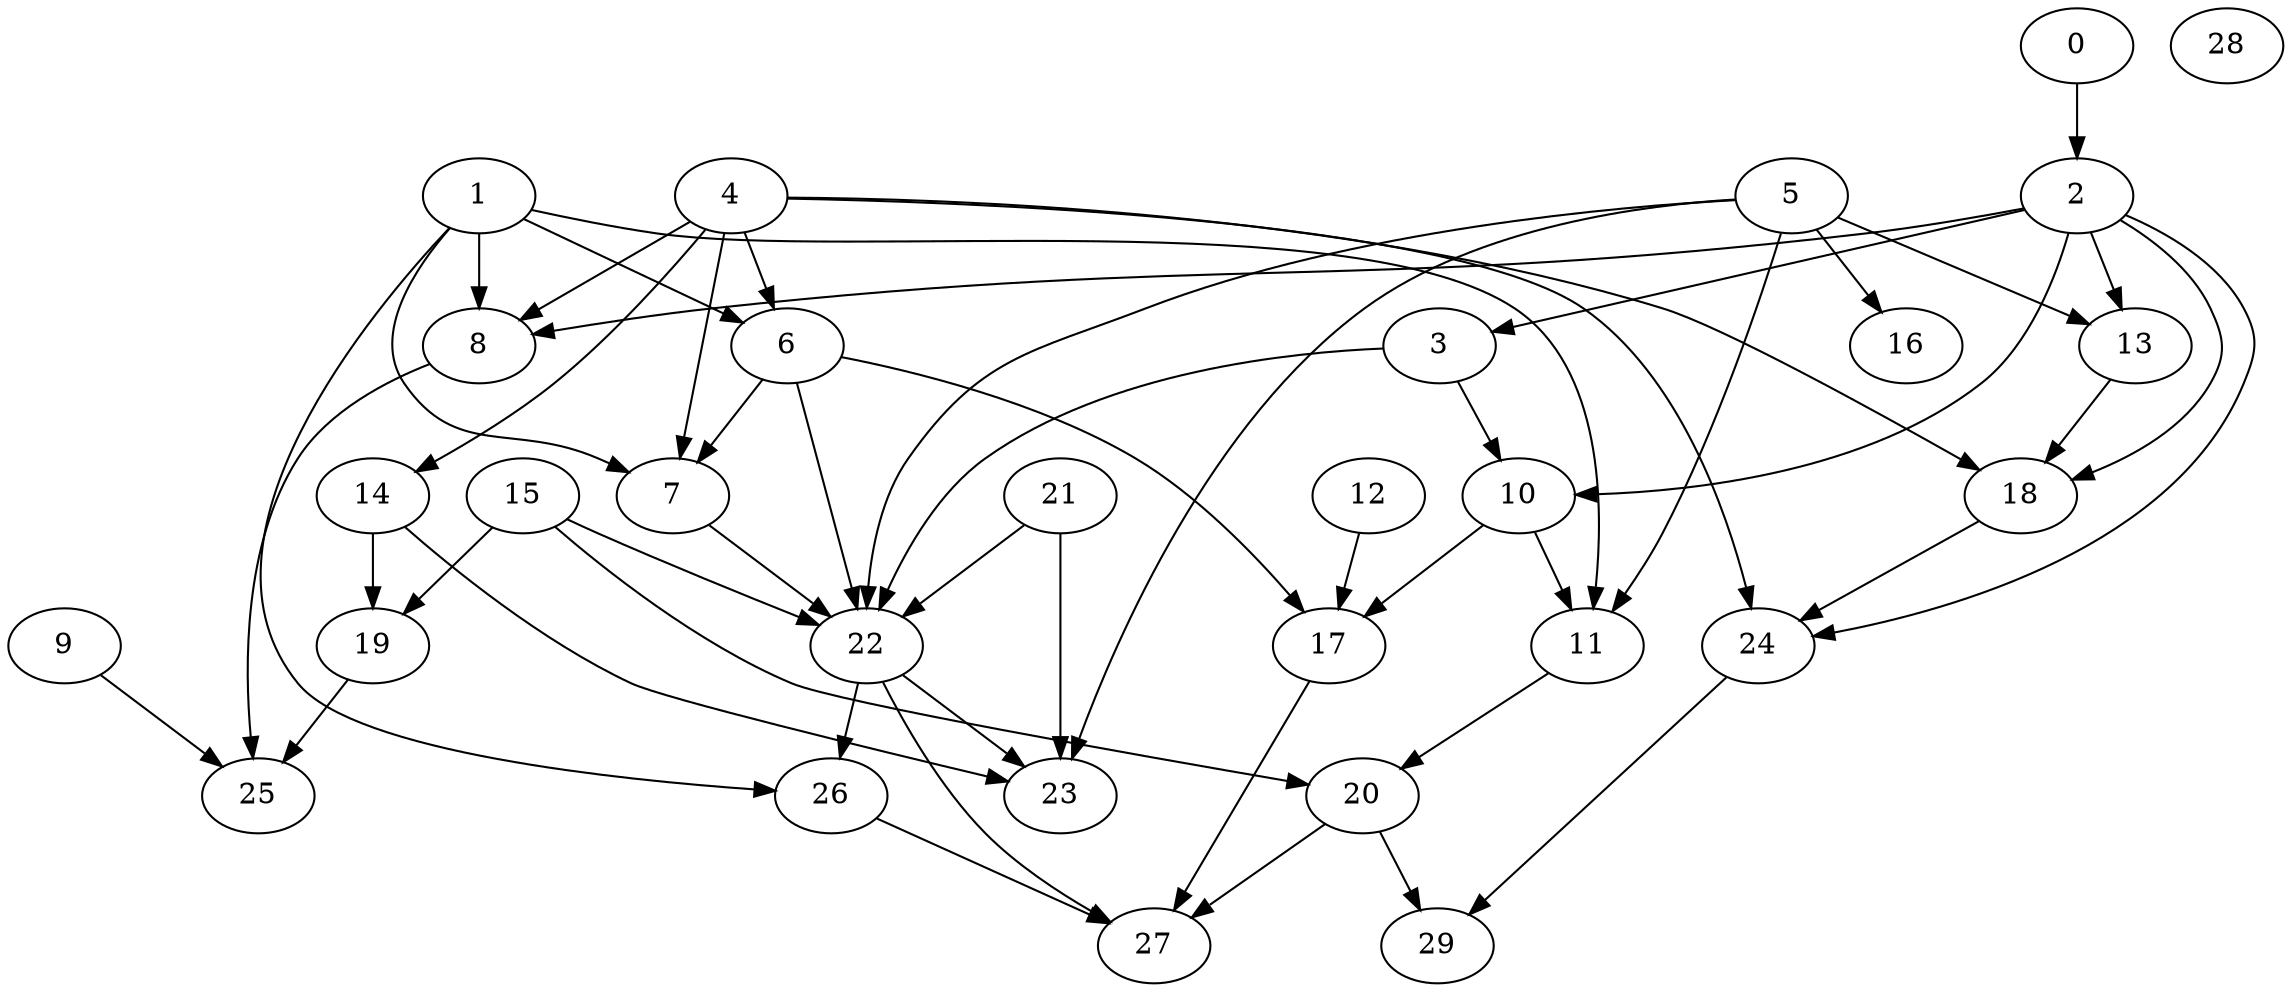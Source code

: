 digraph "Random_Nodes_30_Density_1.77_CCR_0.10_WeightType_Random" {
	graph ["Duplicate states"=0,
		GraphType=Random,
		"Max states in OPEN"=0,
		Modes="120000ms; topo-ordered tasks, ; Pruning: task equivalence, fixed order ready list, ; F-value: ; Optimisation: best schedule length (\
SL) optimisation on equal, ",
		NumberOfTasks=30,
		"Pruned using list schedule length"=49132433,
		"States removed from OPEN"=0,
		TargetSystem="Homogeneous-2",
		"Time to schedule (ms)"=33627,
		"Total idle time"=0,
		"Total schedule length"=1537,
		"Total sequential time"=3064,
		"Total states created"=206787009
	];
	0	["Finish time"=455,
		Processor=0,
		"Start time"=325,
		Weight=130];
	2	["Finish time"=631,
		Processor=1,
		"Start time"=534,
		Weight=97];
	0 -> 2	[Weight=3];
	3	["Finish time"=777,
		Processor=1,
		"Start time"=631,
		Weight=146];
	2 -> 3	[Weight=5];
	13	["Finish time"=796,
		Processor=0,
		"Start time"=650,
		Weight=146];
	2 -> 13	[Weight=10];
	10	["Finish time"=926,
		Processor=0,
		"Start time"=796,
		Weight=130];
	2 -> 10	[Weight=2];
	18	["Finish time"=1181,
		Processor=1,
		"Start time"=1084,
		Weight=97];
	2 -> 18	[Weight=7];
	24	["Finish time"=1397,
		Processor=0,
		"Start time"=1251,
		Weight=146];
	2 -> 24	[Weight=4];
	8	["Finish time"=939,
		Processor=1,
		"Start time"=777,
		Weight=162];
	2 -> 8	[Weight=6];
	3 -> 10	[Weight=8];
	22	["Finish time"=971,
		Processor=1,
		"Start time"=939,
		Weight=32];
	3 -> 22	[Weight=10];
	4	["Finish time"=325,
		Processor=0,
		"Start time"=228,
		Weight=97];
	6	["Finish time"=485,
		Processor=1,
		"Start time"=388,
		Weight=97];
	4 -> 6	[Weight=4];
	7	["Finish time"=534,
		Processor=1,
		"Start time"=485,
		Weight=49];
	4 -> 7	[Weight=6];
	4 -> 18	[Weight=7];
	4 -> 24	[Weight=9];
	14	["Finish time"=585,
		Processor=0,
		"Start time"=455,
		Weight=130];
	4 -> 14	[Weight=8];
	4 -> 8	[Weight=8];
	5	["Finish time"=228,
		Processor=0,
		"Start time"=179,
		Weight=49];
	5 -> 13	[Weight=3];
	11	["Finish time"=1294,
		Processor=1,
		"Start time"=1181,
		Weight=113];
	5 -> 11	[Weight=10];
	5 -> 22	[Weight=3];
	23	["Finish time"=1084,
		Processor=1,
		"Start time"=971,
		Weight=113];
	5 -> 23	[Weight=7];
	16	["Finish time"=388,
		Processor=1,
		"Start time"=291,
		Weight=97];
	5 -> 16	[Weight=8];
	1	["Finish time"=179,
		Processor=0,
		"Start time"=130,
		Weight=49];
	1 -> 6	[Weight=8];
	1 -> 7	[Weight=6];
	1 -> 11	[Weight=3];
	26	["Finish time"=1251,
		Processor=0,
		"Start time"=1121,
		Weight=130];
	1 -> 26	[Weight=5];
	1 -> 8	[Weight=2];
	13 -> 18	[Weight=10];
	6 -> 7	[Weight=9];
	6 -> 22	[Weight=6];
	17	["Finish time"=1056,
		Processor=0,
		"Start time"=926,
		Weight=130];
	6 -> 17	[Weight=4];
	10 -> 11	[Weight=2];
	10 -> 17	[Weight=6];
	21	["Finish time"=291,
		Processor=1,
		"Start time"=145,
		Weight=146];
	21 -> 22	[Weight=2];
	21 -> 23	[Weight=2];
	15	["Finish time"=145,
		Processor=1,
		"Start time"=32,
		Weight=113];
	15 -> 22	[Weight=8];
	20	["Finish time"=1375,
		Processor=1,
		"Start time"=1294,
		Weight=81];
	15 -> 20	[Weight=9];
	19	["Finish time"=650,
		Processor=0,
		"Start time"=585,
		Weight=65];
	15 -> 19	[Weight=7];
	7 -> 22	[Weight=5];
	18 -> 24	[Weight=5];
	11 -> 20	[Weight=2];
	12	["Finish time"=32,
		Processor=1,
		"Start time"=0,
		Weight=32];
	12 -> 17	[Weight=7];
	22 -> 26	[Weight=7];
	27	["Finish time"=1537,
		Processor=1,
		"Start time"=1375,
		Weight=162];
	22 -> 27	[Weight=3];
	22 -> 23	[Weight=9];
	17 -> 27	[Weight=5];
	26 -> 27	[Weight=5];
	29	["Finish time"=1527,
		Processor=0,
		"Start time"=1397,
		Weight=130];
	24 -> 29	[Weight=5];
	14 -> 19	[Weight=10];
	14 -> 23	[Weight=4];
	20 -> 27	[Weight=2];
	20 -> 29	[Weight=8];
	25	["Finish time"=1121,
		Processor=0,
		"Start time"=1056,
		Weight=65];
	8 -> 25	[Weight=2];
	19 -> 25	[Weight=3];
	9	["Finish time"=130,
		Processor=0,
		"Start time"=81,
		Weight=49];
	9 -> 25	[Weight=7];
	28	["Finish time"=81,
		Processor=0,
		"Start time"=0,
		Weight=81];
}
